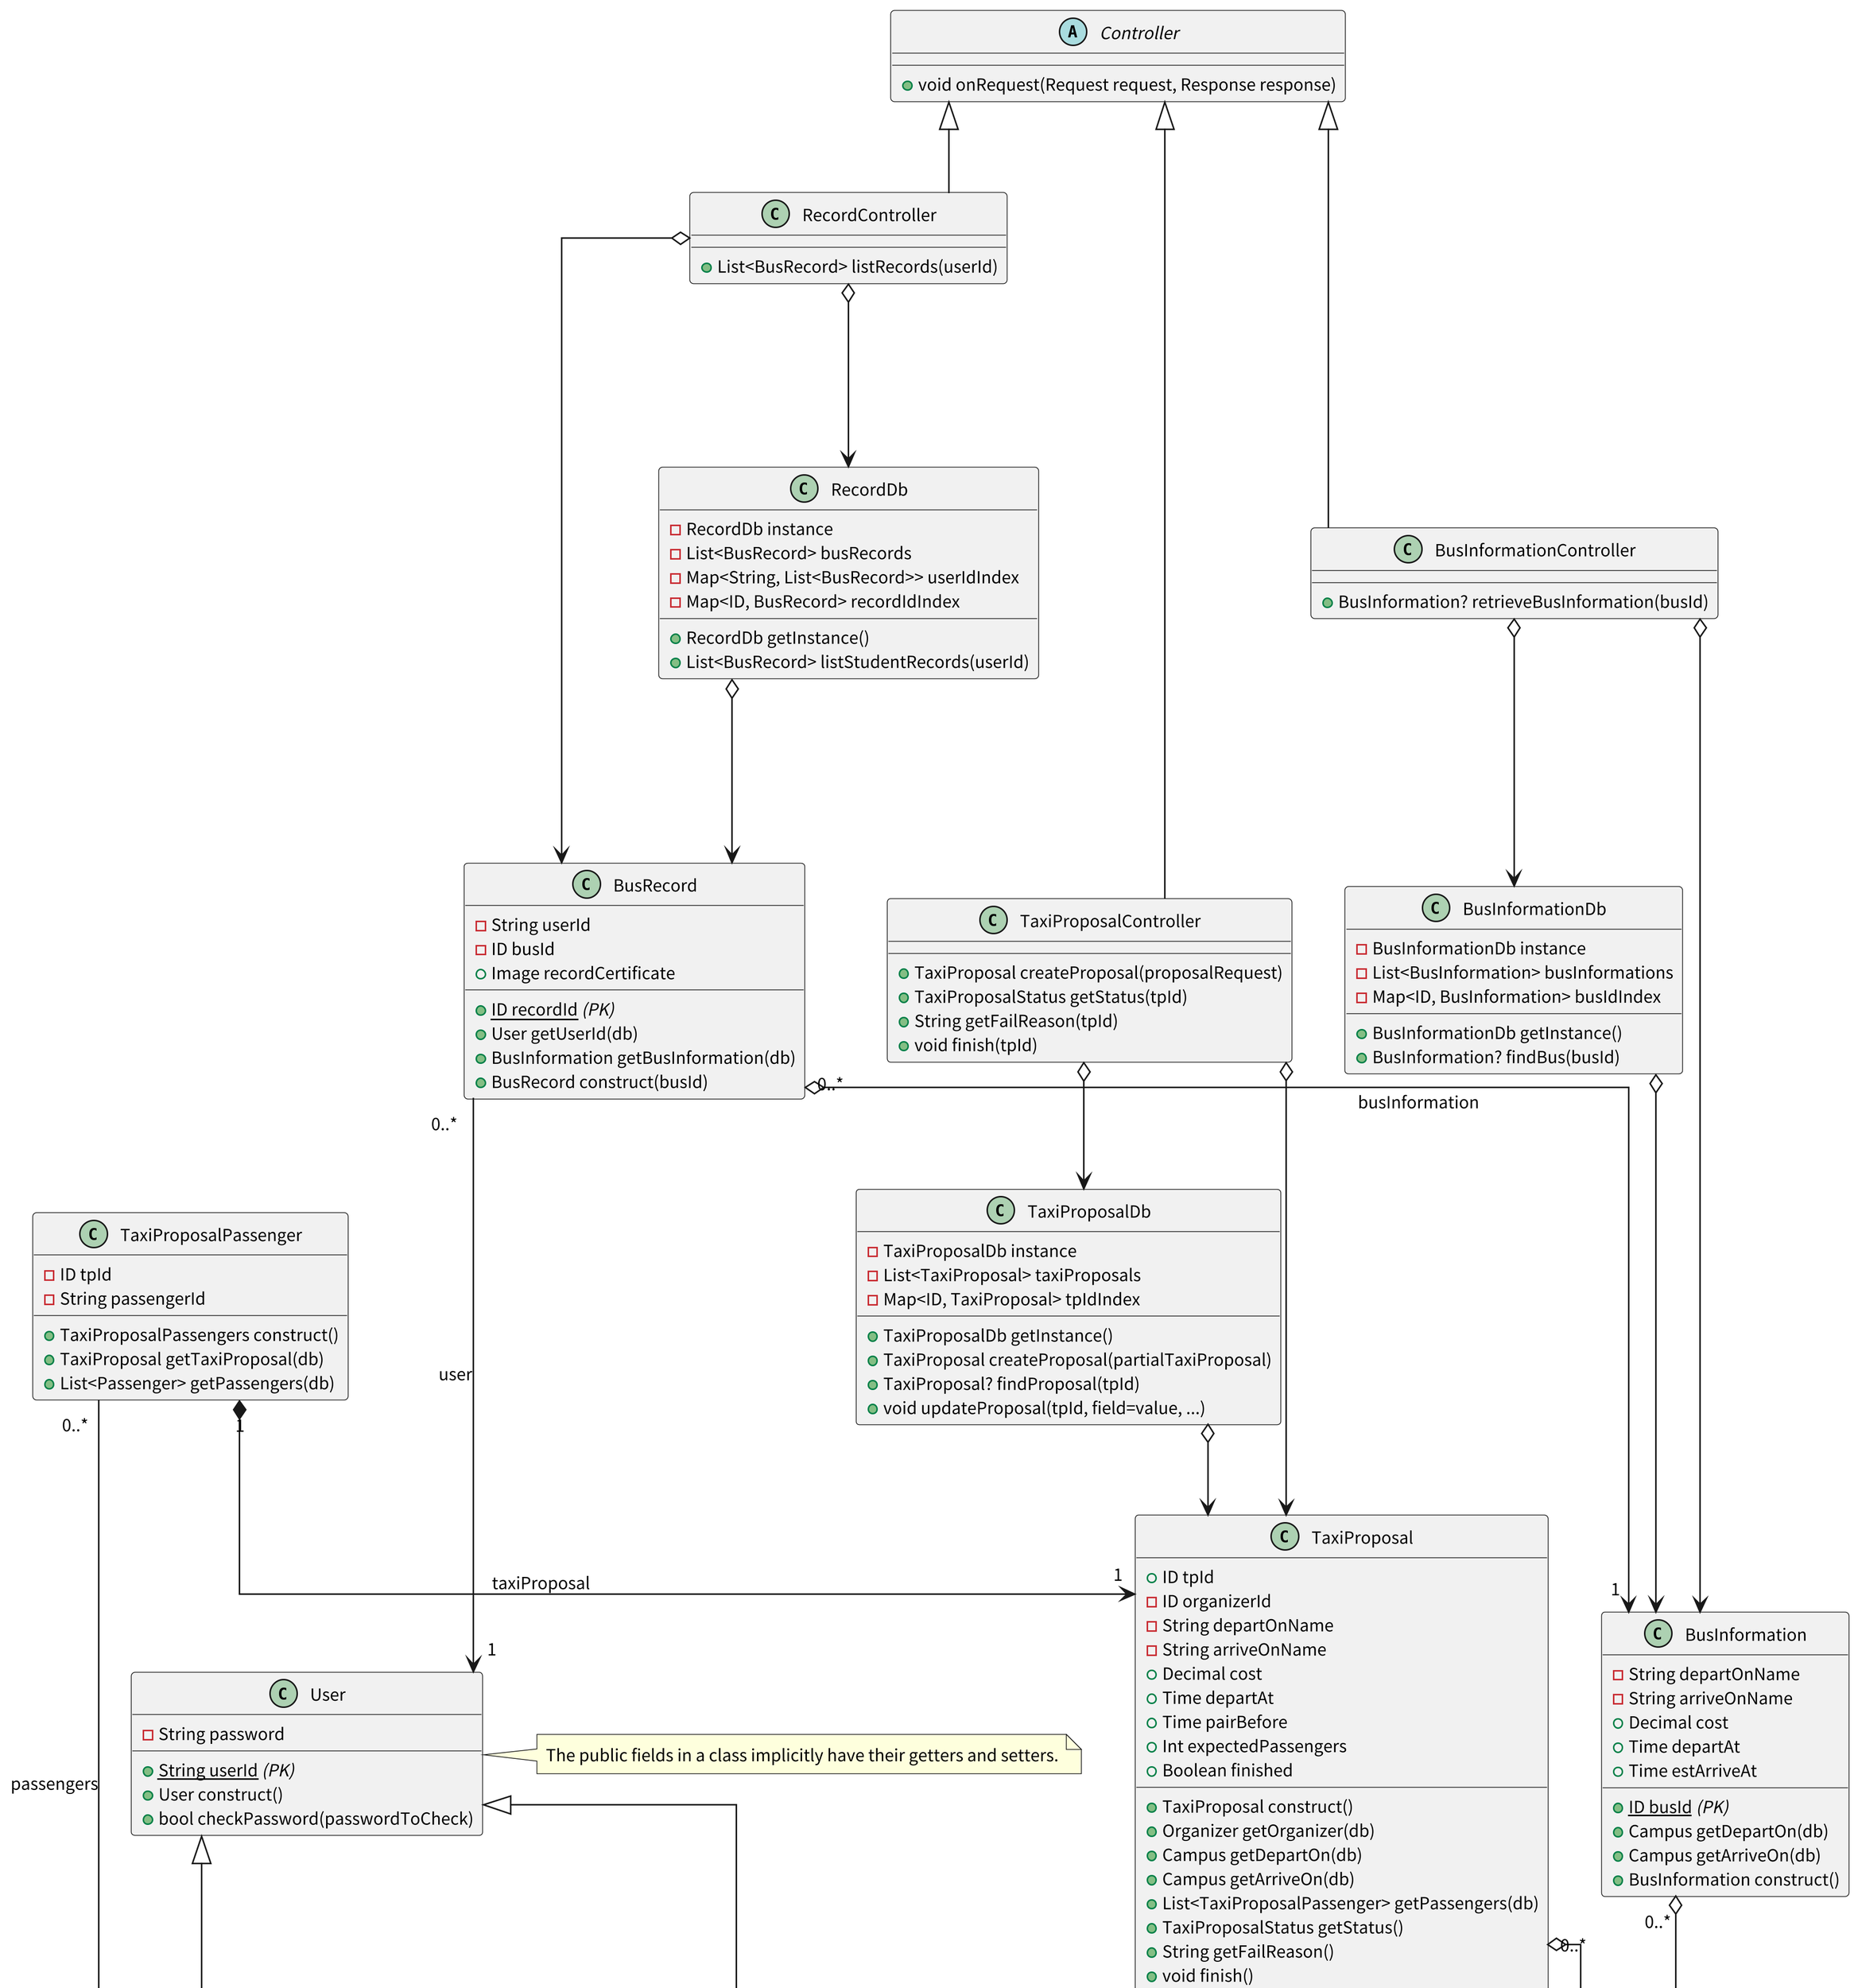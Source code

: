 @startuml ClassDiagram

skinparam linetype ortho
skinparam dpi 300
skinparam defaultFontSize 11
skinparam defaultFontName "Noto Sans CJK TC"


class User {
    +<u>String userId</u> <i>(PK)</i>
    -String password
    +User construct()
    +bool checkPassword(passwordToCheck)
}

note right: The public fields in a class implicitly have their getters and setters.

class Passenger {
    +String phone
    +Coordinate location
    +Passenger construct()
}
User <|--- Passenger

class Organizer {
    +String phone
    +Coordinate location
    +Organizer construct()
}
User <|--- Organizer

class RecordController {
    +List<BusRecord> listRecords(userId)
}
RecordController o---> BusRecord
RecordController o---> RecordDb

class RecordDb {
    -RecordDb instance
    -List<BusRecord> busRecords
    -Map<String, List<BusRecord>> userIdIndex
    -Map<ID, BusRecord> recordIdIndex
    +RecordDb getInstance()
    +List<BusRecord> listStudentRecords(userId)
}
RecordDb o---> BusRecord

class BusRecord {
    +<u>ID recordId</u> <i>(PK)</i>
    -String userId
    -ID busId
    +Image recordCertificate
    +User getUserId(db)
    +BusInformation getBusInformation(db)
    +BusRecord construct(busId)
}
BusRecord "0..*" ---> "1" User: user
BusRecord "0..*" o---> "1" BusInformation: busInformation

class BusInformationController {
    +BusInformation? retrieveBusInformation(busId)
}
BusInformationController o---> BusInformation
BusInformationController o---> BusInformationDb

class BusInformationDb {
    -BusInformationDb instance
    -List<BusInformation> busInformations
    -Map<ID, BusInformation> busIdIndex
    +BusInformationDb getInstance()
    +BusInformation? findBus(busId)
}
BusInformationDb o---> BusInformation

class BusInformation {
    +<u>ID busId</u> <i>(PK)</i>
    -String departOnName
    -String arriveOnName
    +Decimal cost
    +Time departAt
    +Time estArriveAt
    +Campus getDepartOn(db)
    +Campus getArriveOn(db)
    +BusInformation construct()
}
BusInformation "0..*" o---> "1" Campus: departOn, arriveOn

class Campus {
    +<u>String name</u> <i>(PK)</i>
    +Image map
    +Coordinate billOn
    +Campus construct()
}

class TaxiProposalPassenger {
    -ID tpId
    -String passengerId
    +TaxiProposalPassengers construct()
    +TaxiProposal getTaxiProposal(db)
    +List<Passenger> getPassengers(db)
}
TaxiProposalPassenger "0..*" --> "0..*" Passenger: passengers
TaxiProposalPassenger "1" *--> "1" TaxiProposal: taxiProposal

class TaxiProposalController {
    +TaxiProposal createProposal(proposalRequest)
    +TaxiProposalStatus getStatus(tpId)
    +String getFailReason(tpId)
    +void finish(tpId)
}
TaxiProposalController o--> TaxiProposal
TaxiProposalController o--> TaxiProposalDb

class TaxiProposalDb {
    -TaxiProposalDb instance
    -List<TaxiProposal> taxiProposals
    -Map<ID, TaxiProposal> tpIdIndex
    +TaxiProposalDb getInstance()
    +TaxiProposal createProposal(partialTaxiProposal)
    +TaxiProposal? findProposal(tpId)
    +void updateProposal(tpId, field=value, ...)
}
TaxiProposalDb o--> TaxiProposal

class TaxiProposal {
    +ID tpId
    -ID organizerId
    -String departOnName
    -String arriveOnName
    +Decimal cost
    +Time departAt
    +Time pairBefore
    +Int expectedPassengers
    +Boolean finished

    +TaxiProposal construct()
    +Organizer getOrganizer(db)
    +Campus getDepartOn(db)
    +Campus getArriveOn(db)
    +List<TaxiProposalPassenger> getPassengers(db)
    +TaxiProposalStatus getStatus()
    +String getFailReason()
    +void finish()
}
TaxiProposal "0..*" o--> "1" Campus: departOn, arriveOn
TaxiProposal "0..*" ---> "1" Organizer: organizer
TaxiProposal ---> TaxiProposalStatus

enum TaxiProposalStatus {
    Waiting 等待配對
    Matched 配對成功
    Finished 配對單完成
    Unmatched 配對失敗
}

abstract class Controller {
    +void onRequest(Request request, Response response)
}
Controller <|-- RecordController
Controller <|-- BusInformationController
Controller <|-- TaxiProposalController

@enduml
